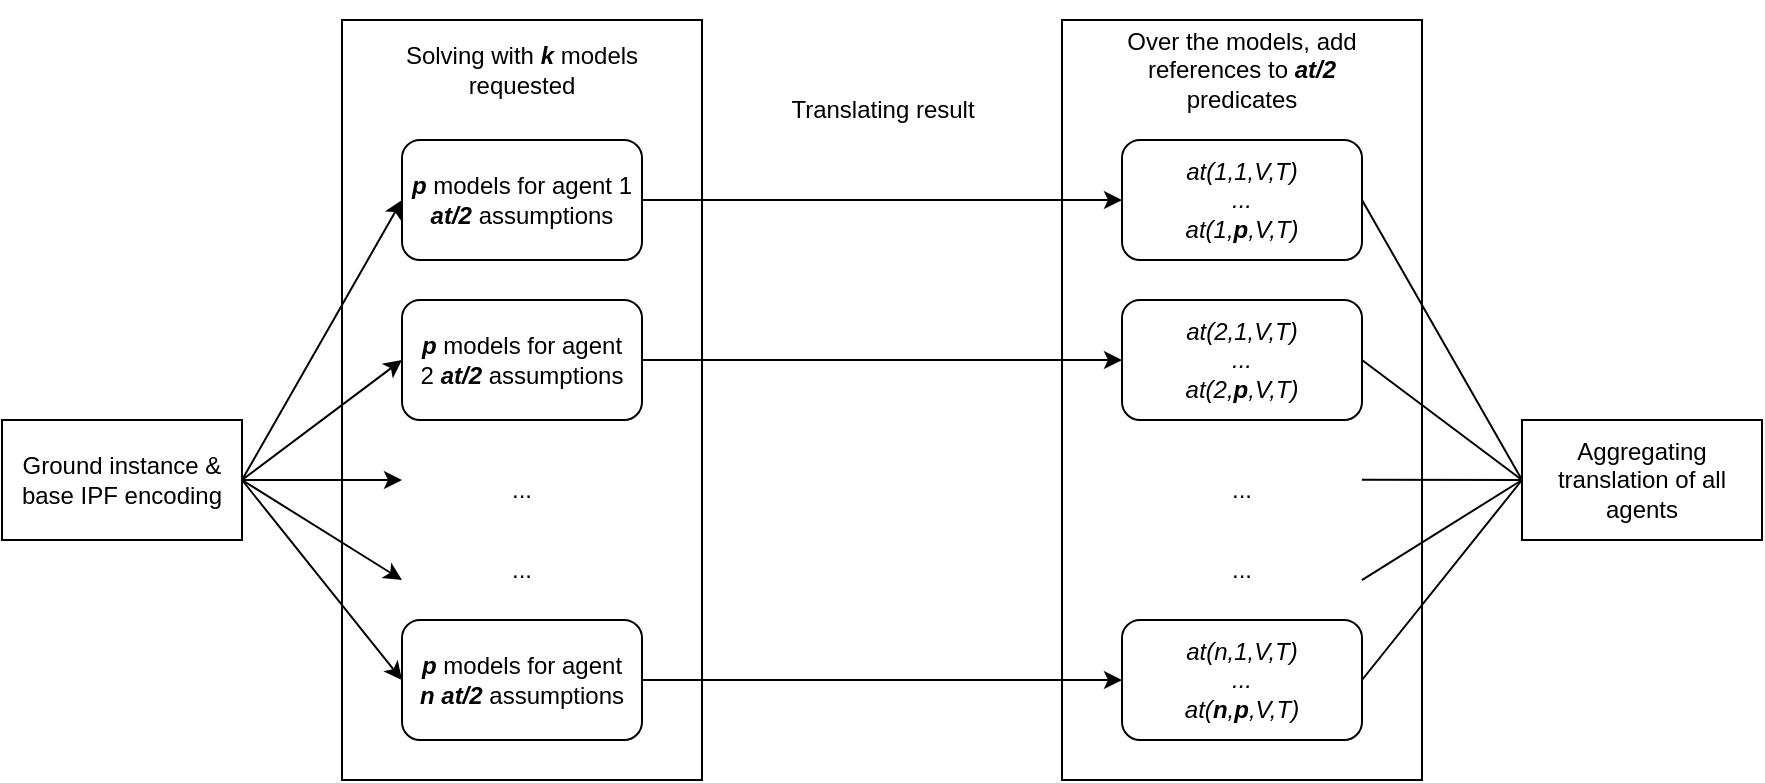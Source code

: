 <mxfile version="21.6.8" type="device">
  <diagram name="Page-1" id="BUbH9Rzf4GYxlDaQIV9s">
    <mxGraphModel dx="1433" dy="878" grid="1" gridSize="10" guides="1" tooltips="1" connect="1" arrows="1" fold="1" page="1" pageScale="1" pageWidth="827" pageHeight="1169" math="0" shadow="0">
      <root>
        <mxCell id="0" />
        <mxCell id="1" parent="0" />
        <mxCell id="gg7vOLnLxqXjx2ZXBb5q-1" value="Ground instance &amp;amp; base IPF encoding" style="rounded=0;whiteSpace=wrap;html=1;" parent="1" vertex="1">
          <mxGeometry x="120" y="300" width="120" height="60" as="geometry" />
        </mxCell>
        <mxCell id="gg7vOLnLxqXjx2ZXBb5q-11" value="" style="endArrow=classic;html=1;rounded=0;exitX=1;exitY=0.5;exitDx=0;exitDy=0;entryX=0;entryY=0.5;entryDx=0;entryDy=0;" parent="1" source="gg7vOLnLxqXjx2ZXBb5q-1" target="gg7vOLnLxqXjx2ZXBb5q-3" edge="1">
          <mxGeometry width="50" height="50" relative="1" as="geometry">
            <mxPoint x="220" y="250" as="sourcePoint" />
            <mxPoint x="270" y="200" as="targetPoint" />
          </mxGeometry>
        </mxCell>
        <mxCell id="gg7vOLnLxqXjx2ZXBb5q-12" value="" style="endArrow=classic;html=1;rounded=0;exitX=1;exitY=0.5;exitDx=0;exitDy=0;entryX=0;entryY=0.5;entryDx=0;entryDy=0;" parent="1" source="gg7vOLnLxqXjx2ZXBb5q-1" target="gg7vOLnLxqXjx2ZXBb5q-4" edge="1">
          <mxGeometry width="50" height="50" relative="1" as="geometry">
            <mxPoint x="250" y="340" as="sourcePoint" />
            <mxPoint x="330" y="200" as="targetPoint" />
          </mxGeometry>
        </mxCell>
        <mxCell id="gg7vOLnLxqXjx2ZXBb5q-13" value="" style="endArrow=classic;html=1;rounded=0;exitX=1;exitY=0.5;exitDx=0;exitDy=0;" parent="1" source="gg7vOLnLxqXjx2ZXBb5q-1" edge="1">
          <mxGeometry width="50" height="50" relative="1" as="geometry">
            <mxPoint x="250" y="365" as="sourcePoint" />
            <mxPoint x="320" y="330" as="targetPoint" />
          </mxGeometry>
        </mxCell>
        <mxCell id="gg7vOLnLxqXjx2ZXBb5q-19" value="" style="group" parent="1" vertex="1" connectable="0">
          <mxGeometry x="290" y="90" width="180" height="380" as="geometry" />
        </mxCell>
        <mxCell id="gg7vOLnLxqXjx2ZXBb5q-17" value="" style="rounded=0;whiteSpace=wrap;html=1;fillColor=none;" parent="gg7vOLnLxqXjx2ZXBb5q-19" vertex="1">
          <mxGeometry y="10" width="180" height="380" as="geometry" />
        </mxCell>
        <mxCell id="gg7vOLnLxqXjx2ZXBb5q-18" value="Solving with &lt;i&gt;&lt;b&gt;k&lt;/b&gt;&lt;/i&gt; models requested" style="text;html=1;strokeColor=none;fillColor=none;align=center;verticalAlign=middle;whiteSpace=wrap;rounded=0;" parent="gg7vOLnLxqXjx2ZXBb5q-19" vertex="1">
          <mxGeometry x="30" y="20" width="120" height="30" as="geometry" />
        </mxCell>
        <mxCell id="gg7vOLnLxqXjx2ZXBb5q-14" value="" style="endArrow=classic;html=1;rounded=0;exitX=1;exitY=0.5;exitDx=0;exitDy=0;" parent="1" source="gg7vOLnLxqXjx2ZXBb5q-1" edge="1">
          <mxGeometry width="50" height="50" relative="1" as="geometry">
            <mxPoint x="250" y="340" as="sourcePoint" />
            <mxPoint x="320" y="380" as="targetPoint" />
          </mxGeometry>
        </mxCell>
        <mxCell id="gg7vOLnLxqXjx2ZXBb5q-15" value="" style="endArrow=classic;html=1;rounded=0;exitX=1;exitY=0.5;exitDx=0;exitDy=0;entryX=0;entryY=0.5;entryDx=0;entryDy=0;" parent="1" source="gg7vOLnLxqXjx2ZXBb5q-1" target="gg7vOLnLxqXjx2ZXBb5q-5" edge="1">
          <mxGeometry width="50" height="50" relative="1" as="geometry">
            <mxPoint x="250" y="340" as="sourcePoint" />
            <mxPoint x="330" y="390" as="targetPoint" />
          </mxGeometry>
        </mxCell>
        <mxCell id="gg7vOLnLxqXjx2ZXBb5q-23" value="" style="group" parent="1" vertex="1" connectable="0">
          <mxGeometry x="650" y="100" width="180" height="380" as="geometry" />
        </mxCell>
        <mxCell id="gg7vOLnLxqXjx2ZXBb5q-24" value="" style="rounded=0;whiteSpace=wrap;html=1;fillColor=none;" parent="gg7vOLnLxqXjx2ZXBb5q-23" vertex="1">
          <mxGeometry width="180" height="380" as="geometry" />
        </mxCell>
        <mxCell id="gg7vOLnLxqXjx2ZXBb5q-25" value="Over the models, add references to &lt;i&gt;&lt;b&gt;at/2&lt;/b&gt;&lt;/i&gt; predicates" style="text;html=1;strokeColor=none;fillColor=none;align=center;verticalAlign=middle;whiteSpace=wrap;rounded=0;" parent="gg7vOLnLxqXjx2ZXBb5q-23" vertex="1">
          <mxGeometry x="30" y="10" width="120" height="30" as="geometry" />
        </mxCell>
        <mxCell id="gg7vOLnLxqXjx2ZXBb5q-26" value="&lt;i&gt;at(1,1,V,T)&lt;br&gt;...&lt;br&gt;at(1,&lt;b&gt;p&lt;/b&gt;,V,T)&lt;br&gt;&lt;/i&gt;" style="rounded=1;whiteSpace=wrap;html=1;" parent="gg7vOLnLxqXjx2ZXBb5q-23" vertex="1">
          <mxGeometry x="30" y="60" width="120" height="60" as="geometry" />
        </mxCell>
        <mxCell id="gg7vOLnLxqXjx2ZXBb5q-31" value="&lt;i&gt;at(2,1,V,T)&lt;br&gt;...&lt;br&gt;at(2,&lt;b&gt;p&lt;/b&gt;,V,T)&lt;br&gt;&lt;/i&gt;" style="rounded=1;whiteSpace=wrap;html=1;" parent="gg7vOLnLxqXjx2ZXBb5q-23" vertex="1">
          <mxGeometry x="30" y="140" width="120" height="60" as="geometry" />
        </mxCell>
        <mxCell id="gg7vOLnLxqXjx2ZXBb5q-37" value="&lt;i&gt;at(n,1,V,T)&lt;br&gt;...&lt;br&gt;at(&lt;b&gt;n&lt;/b&gt;&lt;/i&gt;&lt;i&gt;,&lt;b&gt;p&lt;/b&gt;,V,T)&lt;br&gt;&lt;/i&gt;" style="rounded=1;whiteSpace=wrap;html=1;" parent="gg7vOLnLxqXjx2ZXBb5q-23" vertex="1">
          <mxGeometry x="30" y="300" width="120" height="60" as="geometry" />
        </mxCell>
        <mxCell id="gg7vOLnLxqXjx2ZXBb5q-38" value="..." style="text;html=1;strokeColor=none;fillColor=none;align=center;verticalAlign=middle;whiteSpace=wrap;rounded=0;" parent="gg7vOLnLxqXjx2ZXBb5q-23" vertex="1">
          <mxGeometry x="60" y="220" width="60" height="30" as="geometry" />
        </mxCell>
        <mxCell id="gg7vOLnLxqXjx2ZXBb5q-46" value="..." style="text;html=1;strokeColor=none;fillColor=none;align=center;verticalAlign=middle;whiteSpace=wrap;rounded=0;" parent="gg7vOLnLxqXjx2ZXBb5q-23" vertex="1">
          <mxGeometry x="60" y="260" width="60" height="30" as="geometry" />
        </mxCell>
        <mxCell id="gg7vOLnLxqXjx2ZXBb5q-47" style="edgeStyle=orthogonalEdgeStyle;rounded=0;orthogonalLoop=1;jettySize=auto;html=1;" parent="1" source="gg7vOLnLxqXjx2ZXBb5q-3" target="gg7vOLnLxqXjx2ZXBb5q-26" edge="1">
          <mxGeometry relative="1" as="geometry" />
        </mxCell>
        <mxCell id="gg7vOLnLxqXjx2ZXBb5q-3" value="&lt;b&gt;&lt;i&gt;p&lt;/i&gt;&lt;/b&gt; models for agent 1 &lt;i&gt;&lt;b&gt;at/2&lt;/b&gt;&lt;/i&gt; assumptions" style="rounded=1;whiteSpace=wrap;html=1;" parent="1" vertex="1">
          <mxGeometry x="320" y="160" width="120" height="60" as="geometry" />
        </mxCell>
        <mxCell id="gg7vOLnLxqXjx2ZXBb5q-48" style="edgeStyle=orthogonalEdgeStyle;rounded=0;orthogonalLoop=1;jettySize=auto;html=1;entryX=0;entryY=0.5;entryDx=0;entryDy=0;" parent="1" source="gg7vOLnLxqXjx2ZXBb5q-4" target="gg7vOLnLxqXjx2ZXBb5q-31" edge="1">
          <mxGeometry relative="1" as="geometry" />
        </mxCell>
        <mxCell id="gg7vOLnLxqXjx2ZXBb5q-4" value="&lt;b style=&quot;border-color: var(--border-color);&quot;&gt;&lt;i style=&quot;border-color: var(--border-color);&quot;&gt;p&lt;/i&gt;&lt;/b&gt;&amp;nbsp;models for agent 2&amp;nbsp;&lt;i style=&quot;border-color: var(--border-color);&quot;&gt;&lt;b style=&quot;border-color: var(--border-color);&quot;&gt;at/2&lt;/b&gt;&lt;/i&gt;&amp;nbsp;assumptions" style="rounded=1;whiteSpace=wrap;html=1;" parent="1" vertex="1">
          <mxGeometry x="320" y="240" width="120" height="60" as="geometry" />
        </mxCell>
        <mxCell id="gg7vOLnLxqXjx2ZXBb5q-49" style="edgeStyle=orthogonalEdgeStyle;rounded=0;orthogonalLoop=1;jettySize=auto;html=1;entryX=0;entryY=0.5;entryDx=0;entryDy=0;" parent="1" source="gg7vOLnLxqXjx2ZXBb5q-5" target="gg7vOLnLxqXjx2ZXBb5q-37" edge="1">
          <mxGeometry relative="1" as="geometry" />
        </mxCell>
        <mxCell id="gg7vOLnLxqXjx2ZXBb5q-5" value="&lt;b style=&quot;border-color: var(--border-color);&quot;&gt;&lt;i style=&quot;border-color: var(--border-color);&quot;&gt;p&lt;/i&gt;&lt;/b&gt;&amp;nbsp;models for agent &lt;b&gt;&lt;i&gt;n&lt;/i&gt;&lt;/b&gt;&amp;nbsp;&lt;i style=&quot;border-color: var(--border-color);&quot;&gt;&lt;b style=&quot;border-color: var(--border-color);&quot;&gt;at/2&lt;/b&gt;&lt;/i&gt;&amp;nbsp;assumptions" style="rounded=1;whiteSpace=wrap;html=1;" parent="1" vertex="1">
          <mxGeometry x="320" y="400" width="120" height="60" as="geometry" />
        </mxCell>
        <mxCell id="gg7vOLnLxqXjx2ZXBb5q-7" value="..." style="text;html=1;strokeColor=none;fillColor=none;align=center;verticalAlign=middle;whiteSpace=wrap;rounded=0;" parent="1" vertex="1">
          <mxGeometry x="350" y="320" width="60" height="30" as="geometry" />
        </mxCell>
        <mxCell id="gg7vOLnLxqXjx2ZXBb5q-8" value="..." style="text;html=1;strokeColor=none;fillColor=none;align=center;verticalAlign=middle;whiteSpace=wrap;rounded=0;" parent="1" vertex="1">
          <mxGeometry x="350" y="360" width="60" height="30" as="geometry" />
        </mxCell>
        <mxCell id="gg7vOLnLxqXjx2ZXBb5q-50" value="Aggregating translation of all agents" style="rounded=0;whiteSpace=wrap;html=1;" parent="1" vertex="1">
          <mxGeometry x="880" y="300" width="120" height="60" as="geometry" />
        </mxCell>
        <mxCell id="gg7vOLnLxqXjx2ZXBb5q-52" value="" style="endArrow=none;html=1;rounded=0;exitX=1;exitY=0.5;exitDx=0;exitDy=0;entryX=0;entryY=0.5;entryDx=0;entryDy=0;endFill=0;" parent="1" source="gg7vOLnLxqXjx2ZXBb5q-26" target="gg7vOLnLxqXjx2ZXBb5q-50" edge="1">
          <mxGeometry width="50" height="50" relative="1" as="geometry">
            <mxPoint x="890" y="190" as="sourcePoint" />
            <mxPoint x="850" y="140" as="targetPoint" />
          </mxGeometry>
        </mxCell>
        <mxCell id="gg7vOLnLxqXjx2ZXBb5q-53" value="" style="endArrow=none;html=1;rounded=0;exitX=1;exitY=0.5;exitDx=0;exitDy=0;entryX=0;entryY=0.5;entryDx=0;entryDy=0;endFill=0;" parent="1" source="gg7vOLnLxqXjx2ZXBb5q-31" target="gg7vOLnLxqXjx2ZXBb5q-50" edge="1">
          <mxGeometry width="50" height="50" relative="1" as="geometry">
            <mxPoint x="810" y="200" as="sourcePoint" />
            <mxPoint x="880" y="260" as="targetPoint" />
          </mxGeometry>
        </mxCell>
        <mxCell id="gg7vOLnLxqXjx2ZXBb5q-54" value="" style="endArrow=none;html=1;rounded=0;exitX=0.833;exitY=0.605;exitDx=0;exitDy=0;exitPerimeter=0;entryX=0;entryY=0.5;entryDx=0;entryDy=0;endFill=0;" parent="1" source="gg7vOLnLxqXjx2ZXBb5q-24" target="gg7vOLnLxqXjx2ZXBb5q-50" edge="1">
          <mxGeometry width="50" height="50" relative="1" as="geometry">
            <mxPoint x="810" y="280" as="sourcePoint" />
            <mxPoint x="880" y="420" as="targetPoint" />
          </mxGeometry>
        </mxCell>
        <mxCell id="gg7vOLnLxqXjx2ZXBb5q-56" value="" style="endArrow=none;html=1;rounded=0;exitX=0.833;exitY=0.737;exitDx=0;exitDy=0;exitPerimeter=0;entryX=0;entryY=0.5;entryDx=0;entryDy=0;endFill=0;" parent="1" source="gg7vOLnLxqXjx2ZXBb5q-24" target="gg7vOLnLxqXjx2ZXBb5q-50" edge="1">
          <mxGeometry width="50" height="50" relative="1" as="geometry">
            <mxPoint x="810" y="340" as="sourcePoint" />
            <mxPoint x="890" y="340" as="targetPoint" />
          </mxGeometry>
        </mxCell>
        <mxCell id="gg7vOLnLxqXjx2ZXBb5q-57" value="" style="endArrow=none;html=1;rounded=0;exitX=1;exitY=0.5;exitDx=0;exitDy=0;entryX=0;entryY=0.5;entryDx=0;entryDy=0;endFill=0;" parent="1" source="gg7vOLnLxqXjx2ZXBb5q-37" target="gg7vOLnLxqXjx2ZXBb5q-50" edge="1">
          <mxGeometry width="50" height="50" relative="1" as="geometry">
            <mxPoint x="810" y="390" as="sourcePoint" />
            <mxPoint x="890" y="340" as="targetPoint" />
          </mxGeometry>
        </mxCell>
        <mxCell id="gLJwOyLLDQBhUMjaiaBb-4" value="Translating result" style="text;html=1;align=center;verticalAlign=middle;resizable=0;points=[];autosize=1;strokeColor=none;fillColor=none;" vertex="1" parent="1">
          <mxGeometry x="500" y="130" width="120" height="30" as="geometry" />
        </mxCell>
      </root>
    </mxGraphModel>
  </diagram>
</mxfile>
